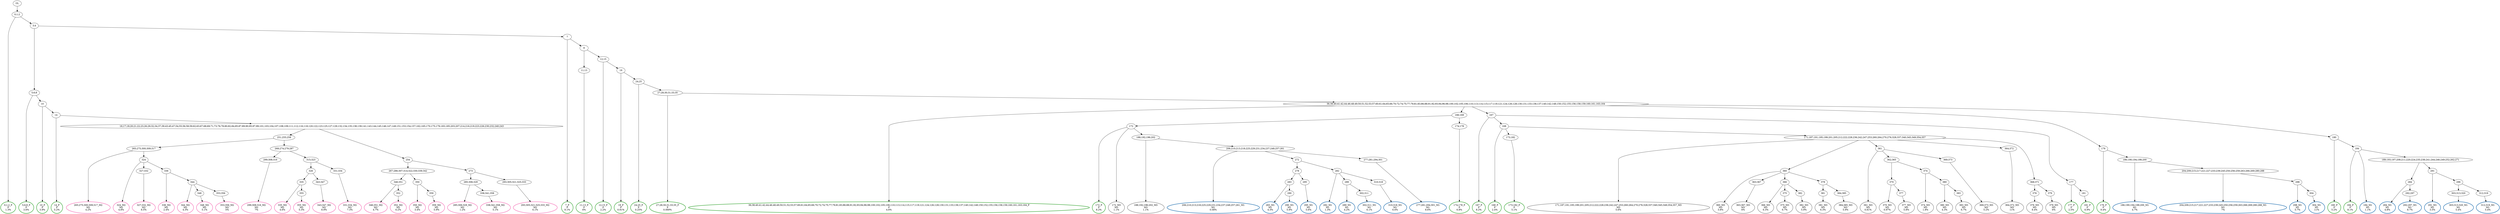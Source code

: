 digraph T {
	{
		rank=same
		172 [penwidth=3,colorscheme=set19,color=3,label="0;1;2_P\nP\n1.3%"]
		169 [penwidth=3,colorscheme=set19,color=3,label="5;6;8_P\nP\n3.6%"]
		167 [penwidth=3,colorscheme=set19,color=3,label="10_P\nP\n3.9%"]
		165 [penwidth=3,colorscheme=set19,color=3,label="14_P\nP\n5.2%"]
		163 [penwidth=3,colorscheme=set19,color=3,label="7_P\nP\n9.1%"]
		160 [penwidth=3,colorscheme=set19,color=3,label="11;13_P\nP\n6%"]
		158 [penwidth=3,colorscheme=set19,color=3,label="12;15_P\nP\n2.2%"]
		156 [penwidth=3,colorscheme=set19,color=3,label="19_P\nP\n0.91%"]
		154 [penwidth=3,colorscheme=set19,color=3,label="24;25_P\nP\n0.25%"]
		152 [penwidth=3,colorscheme=set19,color=3,label="27;28;30;31;33;35_P\nP\n0.069%"]
		150 [penwidth=3,colorscheme=set19,color=3,label="36;38;40;41;42;44;46;48;49;50;51;52;53;57;60;61;64;65;66;70;72;74;75;77;79;81;83;86;88;91;92;93;94;96;98;100;102;105;106;110;113;114;115;117;119;121;124;126;128;130;131;133;136;137;140;142;148;150;152;155;156;158;159;160;161;163;164_P\nP\n4.6%"]
		147 [penwidth=3,colorscheme=set19,color=3,label="172_P\nP\n8.2%"]
		145 [penwidth=3,colorscheme=set19,color=3,label="174;178_P\nP\n6.8%"]
		143 [penwidth=3,colorscheme=set19,color=3,label="167_P\nP\n8.2%"]
		141 [penwidth=3,colorscheme=set19,color=3,label="168_P\nP\n2.4%"]
		139 [penwidth=3,colorscheme=set19,color=3,label="173;182_P\nP\n5.1%"]
		137 [penwidth=3,colorscheme=set19,color=3,label="177_P\nP\n2.5%"]
		135 [penwidth=3,colorscheme=set19,color=3,label="181_P\nP\n6.9%"]
		133 [penwidth=3,colorscheme=set19,color=3,label="176_P\nP\n9.4%"]
		131 [penwidth=3,colorscheme=set19,color=3,label="180_P\nP\n5.2%"]
		129 [penwidth=3,colorscheme=set19,color=3,label="184_P\nP\n8.1%"]
		126 [penwidth=3,colorscheme=set19,color=2,label="206;210;213;218;225;229;231;234;237;248;257;261_M1\nM1\n0.08%"]
		122 [penwidth=3,colorscheme=set19,color=2,label="283_M1\nM1\n4.3%"]
		120 [penwidth=3,colorscheme=set19,color=2,label="290_M1\nM1\n5.9%"]
		118 [penwidth=3,colorscheme=set19,color=2,label="295_M1\nM1\n5.6%"]
		116 [penwidth=3,colorscheme=set19,color=2,label="282_M1\nM1\n1.3%"]
		114 [penwidth=3,colorscheme=set19,color=2,label="289_M1\nM1\n4.2%"]
		112 [penwidth=3,colorscheme=set19,color=2,label="302;311_M1\nM1\n6.1%"]
		110 [penwidth=3,colorscheme=set19,color=2,label="310;318_M1\nM1\n6.6%"]
		108 [penwidth=3,colorscheme=set19,color=2,label="277;281;294;301_M1\nM1\n8.6%"]
		106 [penwidth=3,colorscheme=set19,color=2,label="186;190;194;198;200_M1\nM1\n4.7%"]
		104 [penwidth=3,colorscheme=set19,color=2,label="204;209;215;217;221;227;233;239;245;250;256;259;263;266;269;280;288_M1\nM1\n7%"]
		102 [penwidth=3,colorscheme=set19,color=2,label="298_M1\nM1\n5.7%"]
		100 [penwidth=3,colorscheme=set19,color=2,label="304_M1\nM1\n11%"]
		99 [penwidth=3,colorscheme=set19,color=2,label="184_M1\nM1\n1.1%"]
		96 [penwidth=3,colorscheme=set19,color=2,label="284_M1\nM1\n4.8%"]
		94 [penwidth=3,colorscheme=set19,color=2,label="292;297_M1\nM1\n8.7%"]
		92 [penwidth=3,colorscheme=set19,color=2,label="291_M1\nM1\n3.5%"]
		89 [penwidth=3,colorscheme=set19,color=2,label="303;313;320_M1\nM1\n5.4%"]
		87 [penwidth=3,colorscheme=set19,color=2,label="312;319_M1\nM1\n5.4%"]
		83 [penwidth=3,colorscheme=set19,color=8,label="265;275;300;309;317_M2\nM2\n4.2%"]
		81 [penwidth=3,colorscheme=set19,color=8,label="324_M2\nM2\n4.8%"]
		79 [penwidth=3,colorscheme=set19,color=8,label="327;332_M2\nM2\n8.5%"]
		77 [penwidth=3,colorscheme=set19,color=8,label="336_M2\nM2\n2.4%"]
		75 [penwidth=3,colorscheme=set19,color=8,label="344_M2\nM2\n4.3%"]
		73 [penwidth=3,colorscheme=set19,color=8,label="348_M2\nM2\n5.1%"]
		71 [penwidth=3,colorscheme=set19,color=8,label="353;356_M2\nM2\n5%"]
		68 [penwidth=3,colorscheme=set19,color=8,label="299;308;316_M2\nM2\n7%"]
		64 [penwidth=3,colorscheme=set19,color=8,label="335_M2\nM2\n4.6%"]
		62 [penwidth=3,colorscheme=set19,color=8,label="355_M2\nM2\n5.3%"]
		60 [penwidth=3,colorscheme=set19,color=8,label="343;347_M2\nM2\n8.9%"]
		58 [penwidth=3,colorscheme=set19,color=8,label="331;334_M2\nM2\n7.3%"]
		54 [penwidth=3,colorscheme=set19,color=8,label="346;351_M2\nM2\n4.7%"]
		52 [penwidth=3,colorscheme=set19,color=8,label="352_M2\nM2\n6.2%"]
		50 [penwidth=3,colorscheme=set19,color=8,label="350_M2\nM2\n3.4%"]
		48 [penwidth=3,colorscheme=set19,color=8,label="359_M2\nM2\n5.9%"]
		45 [penwidth=3,colorscheme=set19,color=8,label="285;306;329_M2\nM2\n1.2%"]
		43 [penwidth=3,colorscheme=set19,color=8,label="338;341;358_M2\nM2\n5.1%"]
		41 [penwidth=3,colorscheme=set19,color=8,label="293;305;321;325;333_M2\nM2\n6.1%"]
		40 [penwidth=3,colorscheme=set19,color=9,label="172_M3\nM3\n1.1%"]
		39 [penwidth=3,colorscheme=set19,color=9,label="188;192;196;202_M3\nM3\n1.1%"]
		37 [penwidth=3,colorscheme=set19,color=9,label="171;187;191;195;199;201;205;212;222;228;236;242;247;253;260;264;270;276;328;337;340;345;349;354;357_M3\nM3\n5.6%"]
		35 [penwidth=3,colorscheme=set19,color=9,label="360_M3\nM3\n3.8%"]
		33 [penwidth=3,colorscheme=set19,color=9,label="363;367_M3\nM3\n6%"]
		31 [penwidth=3,colorscheme=set19,color=9,label="366_M3\nM3\n6.3%"]
		29 [penwidth=3,colorscheme=set19,color=9,label="375_M3\nM3\n6.7%"]
		27 [penwidth=3,colorscheme=set19,color=9,label="382_M3\nM3\n5.9%"]
		24 [penwidth=3,colorscheme=set19,color=9,label="381_M3\nM3\n6.3%"]
		22 [penwidth=3,colorscheme=set19,color=9,label="384;385_M3\nM3\n5.9%"]
		20 [penwidth=3,colorscheme=set19,color=9,label="361_M3\nM3\n0.81%"]
		17 [penwidth=3,colorscheme=set19,color=9,label="370_M3\nM3\n0.97%"]
		15 [penwidth=3,colorscheme=set19,color=9,label="377_M3\nM3\n5.8%"]
		13 [penwidth=3,colorscheme=set19,color=9,label="374_M3\nM3\n1.8%"]
		11 [penwidth=3,colorscheme=set19,color=9,label="380_M3\nM3\n4.3%"]
		9 [penwidth=3,colorscheme=set19,color=9,label="383_M3\nM3\n6.7%"]
		7 [penwidth=3,colorscheme=set19,color=9,label="369;373_M3\nM3\n5.2%"]
		5 [penwidth=3,colorscheme=set19,color=9,label="364;372_M3\nM3\n11%"]
		2 [penwidth=3,colorscheme=set19,color=9,label="376_M3\nM3\n8.4%"]
		0 [penwidth=3,colorscheme=set19,color=9,label="379_M3\nM3\n6%"]
	}
	174 [label="GL"]
	173 [label="0;1;2"]
	171 [label="3;4"]
	170 [label="5;6;8"]
	168 [label="10"]
	166 [label="14"]
	164 [label="7"]
	162 [label="9"]
	161 [label="11;13"]
	159 [label="12;15"]
	157 [label="19"]
	155 [label="24;25"]
	153 [label="27;28;30;31;33;35"]
	151 [label="36;38;40;41;42;44;46;48;49;50;51;52;53;57;60;61;64;65;66;70;72;74;75;77;79;81;83;86;88;91;92;93;94;96;98;100;102;105;106;110;113;114;115;117;119;121;124;126;128;130;131;133;136;137;140;142;148;150;152;155;156;158;159;160;161;163;164"]
	149 [label="166;169"]
	148 [label="172"]
	146 [label="174;178"]
	144 [label="167"]
	142 [label="168"]
	140 [label="173;182"]
	138 [label="177"]
	136 [label="181"]
	134 [label="176"]
	132 [label="180"]
	130 [label="184"]
	128 [label="188;192;196;202"]
	127 [label="206;210;213;218;225;229;231;234;237;248;257;261"]
	125 [label="272"]
	124 [label="278"]
	123 [label="283"]
	121 [label="290"]
	119 [label="295"]
	117 [label="282"]
	115 [label="289"]
	113 [label="302;311"]
	111 [label="310;318"]
	109 [label="277;281;294;301"]
	107 [label="186;190;194;198;200"]
	105 [label="204;209;215;217;221;227;233;239;245;250;256;259;263;266;269;280;288"]
	103 [label="298"]
	101 [label="304"]
	98 [label="189;193;197;208;211;220;224;235;238;241;244;246;249;252;262;271"]
	97 [label="284"]
	95 [label="292;297"]
	93 [label="291"]
	91 [label="296"]
	90 [label="303;313;320"]
	88 [label="312;319"]
	86 [label="16;17;18;20;21;22;23;26;29;32;34;37;39;43;45;47;54;55;56;58;59;62;63;67;68;69;71;73;76;78;80;82;84;85;87;89;90;95;97;99;101;103;104;107;108;109;111;112;116;118;120;122;123;125;127;129;132;134;135;138;139;141;143;144;145;146;147;149;151;153;154;157;162;165;170;175;179;183;185;203;207;214;216;219;223;226;230;232;240;243"]
	85 [label="251;255;258"]
	84 [label="265;275;300;309;317"]
	82 [label="324"]
	80 [label="327;332"]
	78 [label="336"]
	76 [label="344"]
	74 [label="348"]
	72 [label="353;356"]
	70 [label="268;274;279;287"]
	69 [label="299;308;316"]
	67 [label="315;323"]
	66 [label="326"]
	65 [label="335"]
	63 [label="355"]
	61 [label="343;347"]
	59 [label="331;334"]
	57 [label="254"]
	56 [label="267;286;307;314;322;330;339;342"]
	55 [label="346;351"]
	53 [label="352"]
	51 [label="350"]
	49 [label="359"]
	47 [label="273"]
	46 [label="285;306;329"]
	44 [label="338;341;358"]
	42 [label="293;305;321;325;333"]
	38 [label="171;187;191;195;199;201;205;212;222;228;236;242;247;253;260;264;270;276;328;337;340;345;349;354;357"]
	36 [label="360"]
	34 [label="363;367"]
	32 [label="366"]
	30 [label="375"]
	28 [label="382"]
	26 [label="378"]
	25 [label="381"]
	23 [label="384;385"]
	21 [label="361"]
	19 [label="362;365"]
	18 [label="370"]
	16 [label="377"]
	14 [label="374"]
	12 [label="380"]
	10 [label="383"]
	8 [label="369;373"]
	6 [label="364;372"]
	4 [label="368;371"]
	3 [label="376"]
	1 [label="379"]
	174 -> 173
	173 -> 172
	173 -> 171
	171 -> 170
	171 -> 164
	170 -> 169
	170 -> 168
	168 -> 167
	168 -> 166
	166 -> 165
	166 -> 86
	164 -> 163
	164 -> 162
	162 -> 161
	162 -> 159
	161 -> 160
	159 -> 158
	159 -> 157
	157 -> 156
	157 -> 155
	155 -> 154
	155 -> 153
	153 -> 152
	153 -> 151
	151 -> 150
	151 -> 149
	151 -> 144
	151 -> 134
	151 -> 132
	149 -> 148
	149 -> 146
	148 -> 147
	148 -> 128
	148 -> 40
	146 -> 145
	144 -> 143
	144 -> 142
	144 -> 138
	142 -> 141
	142 -> 140
	142 -> 38
	140 -> 139
	138 -> 137
	138 -> 136
	136 -> 135
	134 -> 133
	134 -> 107
	132 -> 131
	132 -> 130
	130 -> 129
	130 -> 99
	130 -> 98
	128 -> 127
	128 -> 39
	127 -> 126
	127 -> 125
	127 -> 109
	125 -> 124
	125 -> 117
	124 -> 123
	124 -> 119
	123 -> 122
	123 -> 121
	121 -> 120
	119 -> 118
	117 -> 116
	117 -> 115
	117 -> 111
	115 -> 114
	115 -> 113
	113 -> 112
	111 -> 110
	109 -> 108
	107 -> 106
	107 -> 105
	105 -> 104
	105 -> 103
	103 -> 102
	103 -> 101
	101 -> 100
	98 -> 97
	98 -> 93
	97 -> 96
	97 -> 95
	95 -> 94
	93 -> 92
	93 -> 91
	91 -> 90
	91 -> 88
	90 -> 89
	88 -> 87
	86 -> 85
	86 -> 57
	85 -> 84
	85 -> 70
	84 -> 83
	84 -> 82
	82 -> 81
	82 -> 80
	82 -> 78
	80 -> 79
	78 -> 77
	78 -> 76
	76 -> 75
	76 -> 74
	76 -> 72
	74 -> 73
	72 -> 71
	70 -> 69
	70 -> 67
	69 -> 68
	67 -> 66
	67 -> 59
	66 -> 65
	66 -> 61
	65 -> 64
	65 -> 63
	63 -> 62
	61 -> 60
	59 -> 58
	57 -> 56
	57 -> 47
	56 -> 55
	56 -> 51
	55 -> 54
	55 -> 53
	53 -> 52
	51 -> 50
	51 -> 49
	49 -> 48
	47 -> 46
	47 -> 42
	46 -> 45
	46 -> 44
	44 -> 43
	42 -> 41
	38 -> 37
	38 -> 36
	38 -> 21
	38 -> 6
	38 -> 4
	36 -> 35
	36 -> 34
	36 -> 32
	36 -> 26
	34 -> 33
	32 -> 31
	32 -> 30
	32 -> 28
	30 -> 29
	28 -> 27
	26 -> 25
	26 -> 23
	25 -> 24
	23 -> 22
	21 -> 20
	21 -> 19
	21 -> 8
	19 -> 18
	19 -> 14
	18 -> 17
	18 -> 16
	16 -> 15
	14 -> 13
	14 -> 12
	12 -> 11
	12 -> 10
	10 -> 9
	8 -> 7
	6 -> 5
	4 -> 3
	4 -> 1
	3 -> 2
	1 -> 0
}
